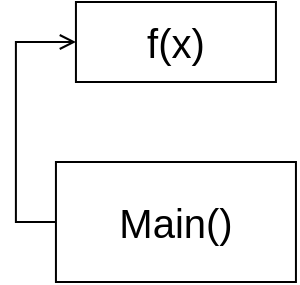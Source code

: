 <mxfile version="13.9.9" type="device"><diagram id="jyjise046y6VsfnBLuSs" name="Page-1"><mxGraphModel dx="1038" dy="607" grid="1" gridSize="10" guides="1" tooltips="1" connect="1" arrows="1" fold="1" page="1" pageScale="1" pageWidth="850" pageHeight="1100" math="0" shadow="0"><root><mxCell id="0"/><mxCell id="1" parent="0"/><mxCell id="tNlslycRbQy8AoB9wvY5-1" style="edgeStyle=orthogonalEdgeStyle;rounded=0;orthogonalLoop=1;jettySize=auto;html=1;entryX=0;entryY=0.5;entryDx=0;entryDy=0;endArrow=open;endFill=0;" edge="1" parent="1" source="tNlslycRbQy8AoB9wvY5-2" target="tNlslycRbQy8AoB9wvY5-3"><mxGeometry relative="1" as="geometry"><Array as="points"><mxPoint x="39.97" y="140"/><mxPoint x="39.97" y="50"/></Array></mxGeometry></mxCell><mxCell id="tNlslycRbQy8AoB9wvY5-2" value="&lt;font style=&quot;font-size: 20px&quot;&gt;Main()&lt;/font&gt;" style="rounded=0;whiteSpace=wrap;html=1;" vertex="1" parent="1"><mxGeometry x="59.97" y="110" width="120" height="60" as="geometry"/></mxCell><mxCell id="tNlslycRbQy8AoB9wvY5-3" value="&lt;font style=&quot;font-size: 20px&quot;&gt;f(x)&lt;/font&gt;" style="rounded=0;whiteSpace=wrap;html=1;" vertex="1" parent="1"><mxGeometry x="69.97" y="30" width="100" height="40" as="geometry"/></mxCell></root></mxGraphModel></diagram></mxfile>